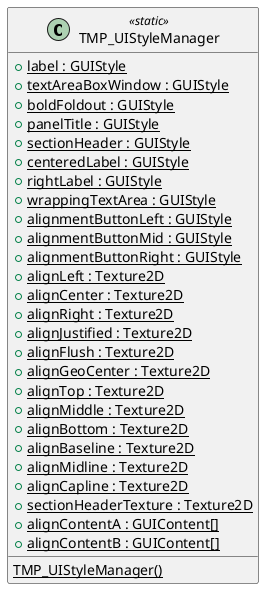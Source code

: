 @startuml
class TMP_UIStyleManager <<static>> {
    + {static} label : GUIStyle
    + {static} textAreaBoxWindow : GUIStyle
    + {static} boldFoldout : GUIStyle
    + {static} panelTitle : GUIStyle
    + {static} sectionHeader : GUIStyle
    + {static} centeredLabel : GUIStyle
    + {static} rightLabel : GUIStyle
    + {static} wrappingTextArea : GUIStyle
    + {static} alignmentButtonLeft : GUIStyle
    + {static} alignmentButtonMid : GUIStyle
    + {static} alignmentButtonRight : GUIStyle
    + {static} alignLeft : Texture2D
    + {static} alignCenter : Texture2D
    + {static} alignRight : Texture2D
    + {static} alignJustified : Texture2D
    + {static} alignFlush : Texture2D
    + {static} alignGeoCenter : Texture2D
    + {static} alignTop : Texture2D
    + {static} alignMiddle : Texture2D
    + {static} alignBottom : Texture2D
    + {static} alignBaseline : Texture2D
    + {static} alignMidline : Texture2D
    + {static} alignCapline : Texture2D
    + {static} sectionHeaderTexture : Texture2D
    + {static} alignContentA : GUIContent[]
    + {static} alignContentB : GUIContent[]
    {static} TMP_UIStyleManager()
}
@enduml
